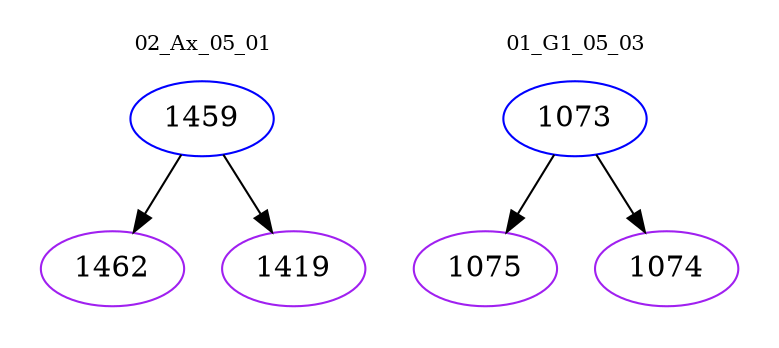 digraph{
subgraph cluster_0 {
color = white
label = "02_Ax_05_01";
fontsize=10;
T0_1459 [label="1459", color="blue"]
T0_1459 -> T0_1462 [color="black"]
T0_1462 [label="1462", color="purple"]
T0_1459 -> T0_1419 [color="black"]
T0_1419 [label="1419", color="purple"]
}
subgraph cluster_1 {
color = white
label = "01_G1_05_03";
fontsize=10;
T1_1073 [label="1073", color="blue"]
T1_1073 -> T1_1075 [color="black"]
T1_1075 [label="1075", color="purple"]
T1_1073 -> T1_1074 [color="black"]
T1_1074 [label="1074", color="purple"]
}
}
